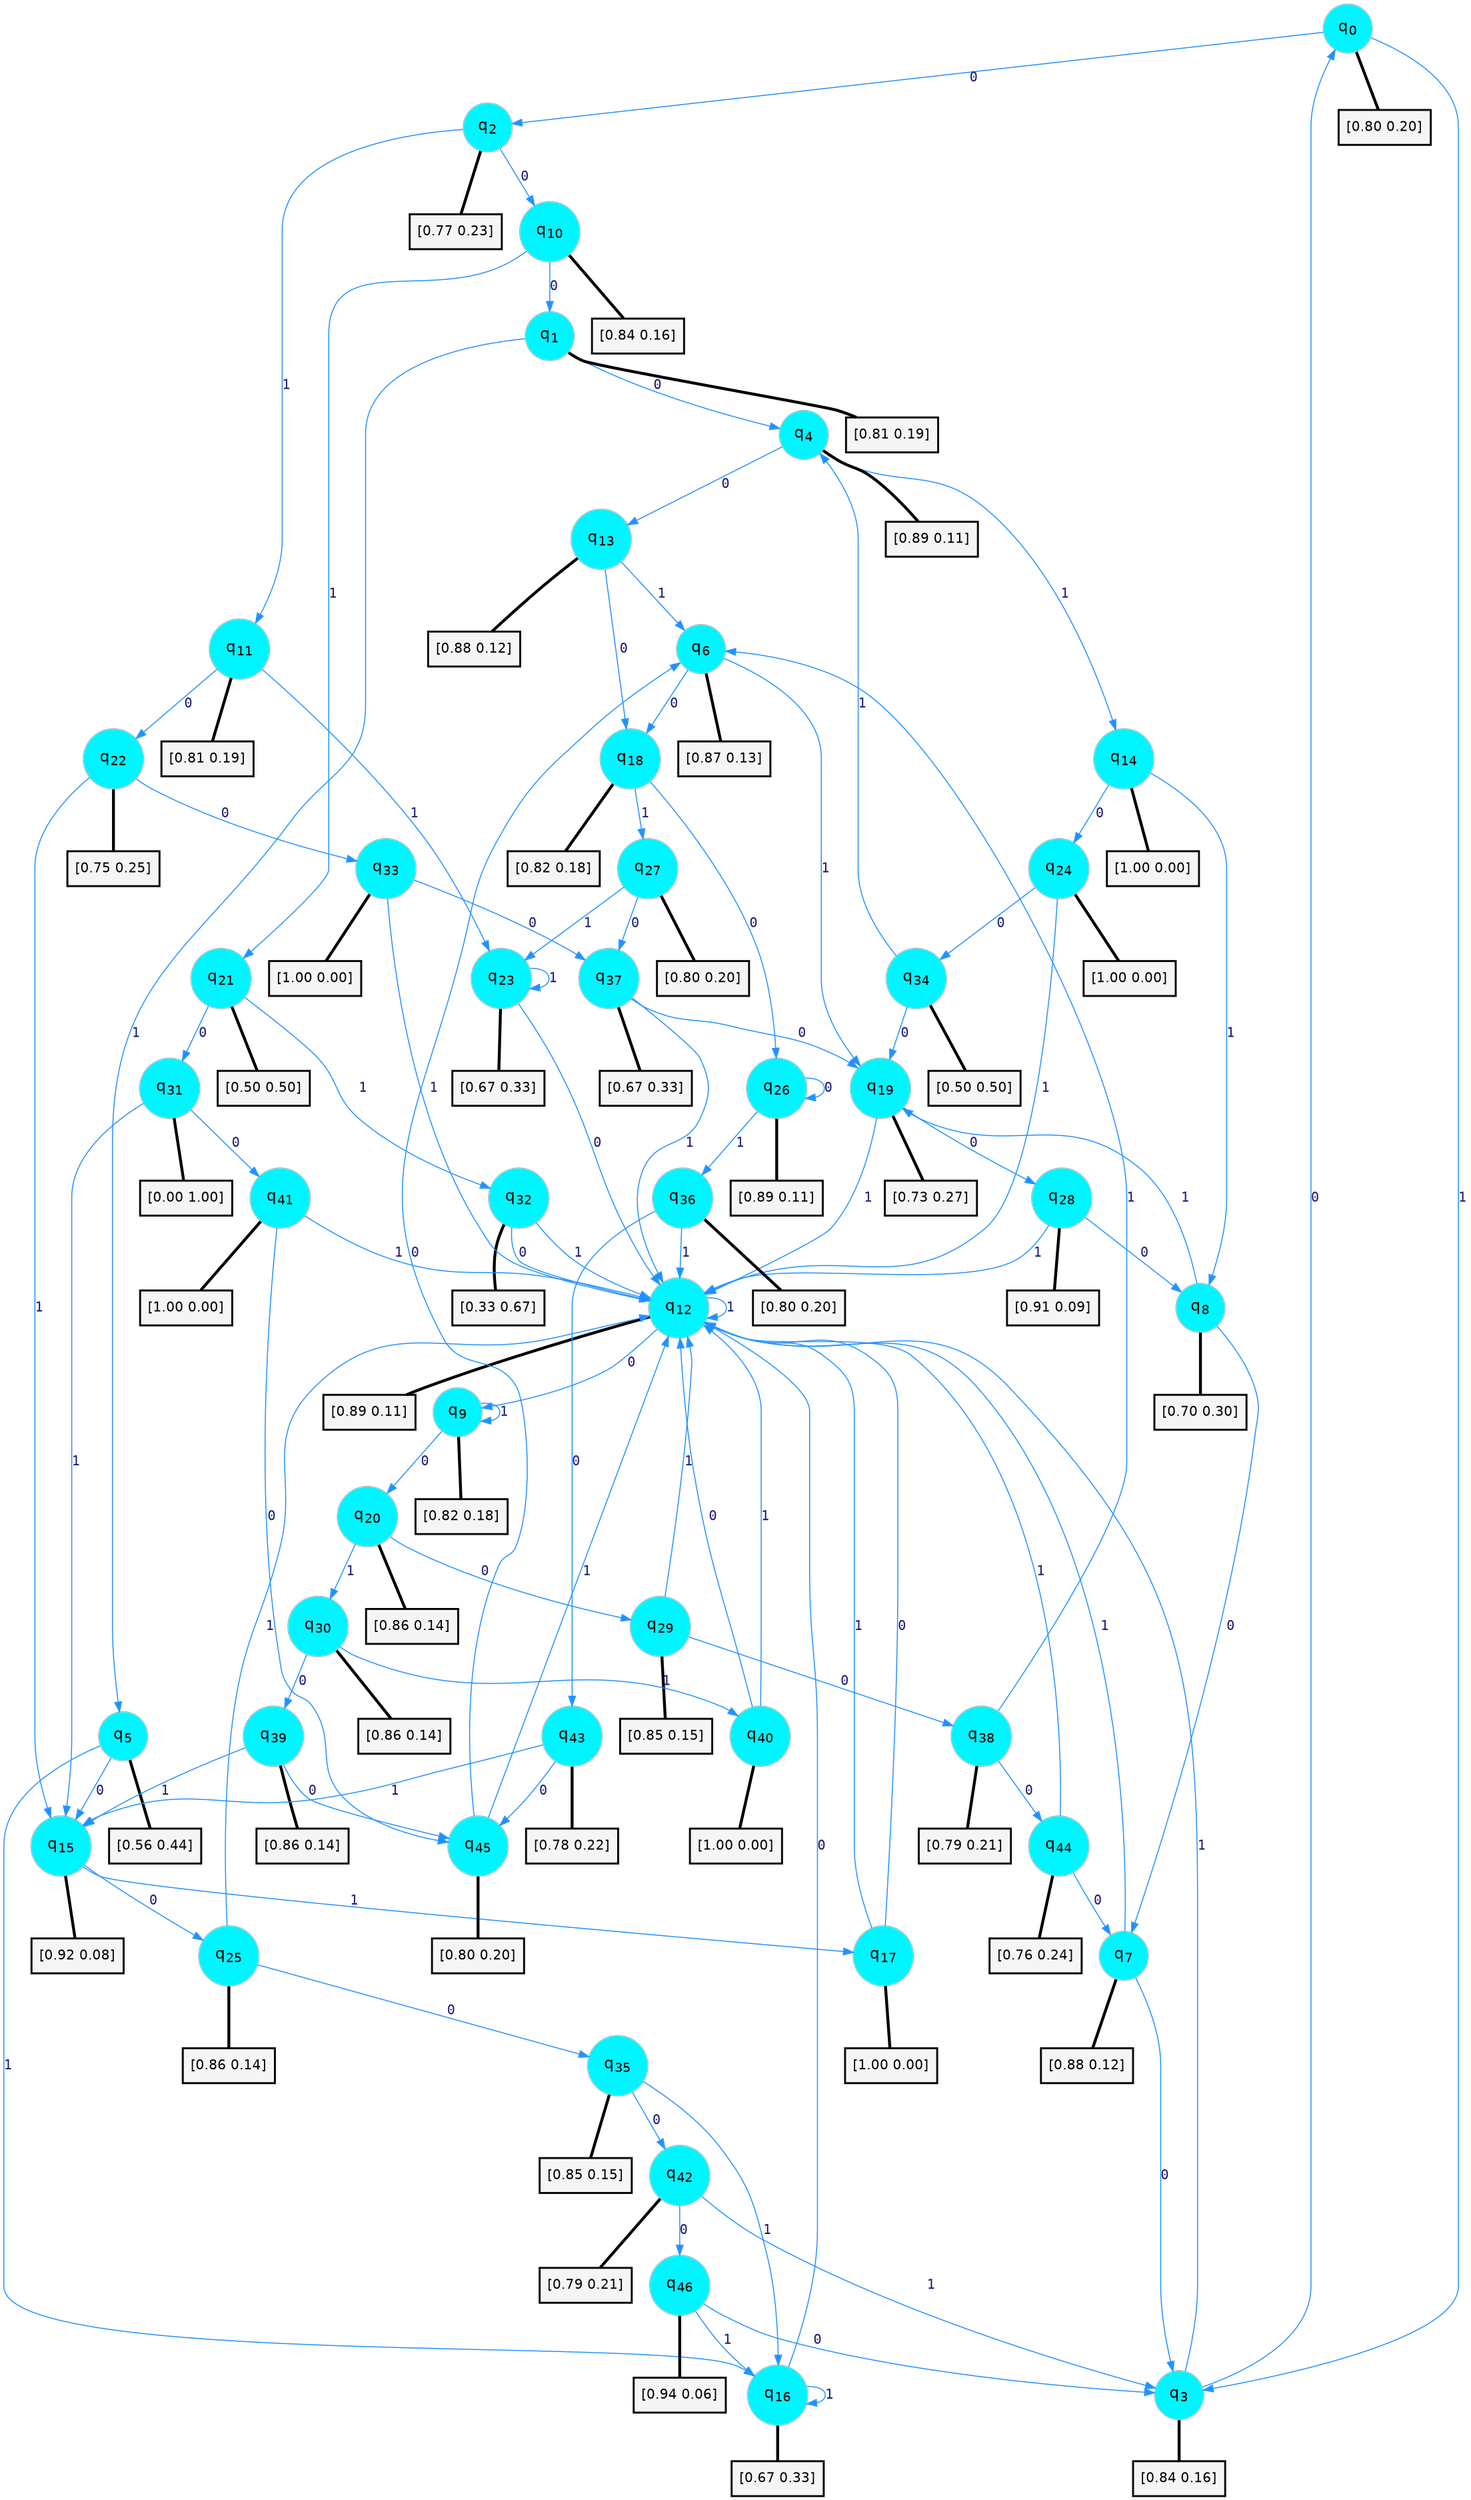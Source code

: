 digraph G {
graph [
bgcolor=transparent, dpi=300, rankdir=TD, size="40,25"];
node [
color=gray, fillcolor=turquoise1, fontcolor=black, fontname=Helvetica, fontsize=16, fontweight=bold, shape=circle, style=filled];
edge [
arrowsize=1, color=dodgerblue1, fontcolor=midnightblue, fontname=courier, fontweight=bold, penwidth=1, style=solid, weight=20];
0[label=<q<SUB>0</SUB>>];
1[label=<q<SUB>1</SUB>>];
2[label=<q<SUB>2</SUB>>];
3[label=<q<SUB>3</SUB>>];
4[label=<q<SUB>4</SUB>>];
5[label=<q<SUB>5</SUB>>];
6[label=<q<SUB>6</SUB>>];
7[label=<q<SUB>7</SUB>>];
8[label=<q<SUB>8</SUB>>];
9[label=<q<SUB>9</SUB>>];
10[label=<q<SUB>10</SUB>>];
11[label=<q<SUB>11</SUB>>];
12[label=<q<SUB>12</SUB>>];
13[label=<q<SUB>13</SUB>>];
14[label=<q<SUB>14</SUB>>];
15[label=<q<SUB>15</SUB>>];
16[label=<q<SUB>16</SUB>>];
17[label=<q<SUB>17</SUB>>];
18[label=<q<SUB>18</SUB>>];
19[label=<q<SUB>19</SUB>>];
20[label=<q<SUB>20</SUB>>];
21[label=<q<SUB>21</SUB>>];
22[label=<q<SUB>22</SUB>>];
23[label=<q<SUB>23</SUB>>];
24[label=<q<SUB>24</SUB>>];
25[label=<q<SUB>25</SUB>>];
26[label=<q<SUB>26</SUB>>];
27[label=<q<SUB>27</SUB>>];
28[label=<q<SUB>28</SUB>>];
29[label=<q<SUB>29</SUB>>];
30[label=<q<SUB>30</SUB>>];
31[label=<q<SUB>31</SUB>>];
32[label=<q<SUB>32</SUB>>];
33[label=<q<SUB>33</SUB>>];
34[label=<q<SUB>34</SUB>>];
35[label=<q<SUB>35</SUB>>];
36[label=<q<SUB>36</SUB>>];
37[label=<q<SUB>37</SUB>>];
38[label=<q<SUB>38</SUB>>];
39[label=<q<SUB>39</SUB>>];
40[label=<q<SUB>40</SUB>>];
41[label=<q<SUB>41</SUB>>];
42[label=<q<SUB>42</SUB>>];
43[label=<q<SUB>43</SUB>>];
44[label=<q<SUB>44</SUB>>];
45[label=<q<SUB>45</SUB>>];
46[label=<q<SUB>46</SUB>>];
47[label="[0.80 0.20]", shape=box,fontcolor=black, fontname=Helvetica, fontsize=14, penwidth=2, fillcolor=whitesmoke,color=black];
48[label="[0.81 0.19]", shape=box,fontcolor=black, fontname=Helvetica, fontsize=14, penwidth=2, fillcolor=whitesmoke,color=black];
49[label="[0.77 0.23]", shape=box,fontcolor=black, fontname=Helvetica, fontsize=14, penwidth=2, fillcolor=whitesmoke,color=black];
50[label="[0.84 0.16]", shape=box,fontcolor=black, fontname=Helvetica, fontsize=14, penwidth=2, fillcolor=whitesmoke,color=black];
51[label="[0.89 0.11]", shape=box,fontcolor=black, fontname=Helvetica, fontsize=14, penwidth=2, fillcolor=whitesmoke,color=black];
52[label="[0.56 0.44]", shape=box,fontcolor=black, fontname=Helvetica, fontsize=14, penwidth=2, fillcolor=whitesmoke,color=black];
53[label="[0.87 0.13]", shape=box,fontcolor=black, fontname=Helvetica, fontsize=14, penwidth=2, fillcolor=whitesmoke,color=black];
54[label="[0.88 0.12]", shape=box,fontcolor=black, fontname=Helvetica, fontsize=14, penwidth=2, fillcolor=whitesmoke,color=black];
55[label="[0.70 0.30]", shape=box,fontcolor=black, fontname=Helvetica, fontsize=14, penwidth=2, fillcolor=whitesmoke,color=black];
56[label="[0.82 0.18]", shape=box,fontcolor=black, fontname=Helvetica, fontsize=14, penwidth=2, fillcolor=whitesmoke,color=black];
57[label="[0.84 0.16]", shape=box,fontcolor=black, fontname=Helvetica, fontsize=14, penwidth=2, fillcolor=whitesmoke,color=black];
58[label="[0.81 0.19]", shape=box,fontcolor=black, fontname=Helvetica, fontsize=14, penwidth=2, fillcolor=whitesmoke,color=black];
59[label="[0.89 0.11]", shape=box,fontcolor=black, fontname=Helvetica, fontsize=14, penwidth=2, fillcolor=whitesmoke,color=black];
60[label="[0.88 0.12]", shape=box,fontcolor=black, fontname=Helvetica, fontsize=14, penwidth=2, fillcolor=whitesmoke,color=black];
61[label="[1.00 0.00]", shape=box,fontcolor=black, fontname=Helvetica, fontsize=14, penwidth=2, fillcolor=whitesmoke,color=black];
62[label="[0.92 0.08]", shape=box,fontcolor=black, fontname=Helvetica, fontsize=14, penwidth=2, fillcolor=whitesmoke,color=black];
63[label="[0.67 0.33]", shape=box,fontcolor=black, fontname=Helvetica, fontsize=14, penwidth=2, fillcolor=whitesmoke,color=black];
64[label="[1.00 0.00]", shape=box,fontcolor=black, fontname=Helvetica, fontsize=14, penwidth=2, fillcolor=whitesmoke,color=black];
65[label="[0.82 0.18]", shape=box,fontcolor=black, fontname=Helvetica, fontsize=14, penwidth=2, fillcolor=whitesmoke,color=black];
66[label="[0.73 0.27]", shape=box,fontcolor=black, fontname=Helvetica, fontsize=14, penwidth=2, fillcolor=whitesmoke,color=black];
67[label="[0.86 0.14]", shape=box,fontcolor=black, fontname=Helvetica, fontsize=14, penwidth=2, fillcolor=whitesmoke,color=black];
68[label="[0.50 0.50]", shape=box,fontcolor=black, fontname=Helvetica, fontsize=14, penwidth=2, fillcolor=whitesmoke,color=black];
69[label="[0.75 0.25]", shape=box,fontcolor=black, fontname=Helvetica, fontsize=14, penwidth=2, fillcolor=whitesmoke,color=black];
70[label="[0.67 0.33]", shape=box,fontcolor=black, fontname=Helvetica, fontsize=14, penwidth=2, fillcolor=whitesmoke,color=black];
71[label="[1.00 0.00]", shape=box,fontcolor=black, fontname=Helvetica, fontsize=14, penwidth=2, fillcolor=whitesmoke,color=black];
72[label="[0.86 0.14]", shape=box,fontcolor=black, fontname=Helvetica, fontsize=14, penwidth=2, fillcolor=whitesmoke,color=black];
73[label="[0.89 0.11]", shape=box,fontcolor=black, fontname=Helvetica, fontsize=14, penwidth=2, fillcolor=whitesmoke,color=black];
74[label="[0.80 0.20]", shape=box,fontcolor=black, fontname=Helvetica, fontsize=14, penwidth=2, fillcolor=whitesmoke,color=black];
75[label="[0.91 0.09]", shape=box,fontcolor=black, fontname=Helvetica, fontsize=14, penwidth=2, fillcolor=whitesmoke,color=black];
76[label="[0.85 0.15]", shape=box,fontcolor=black, fontname=Helvetica, fontsize=14, penwidth=2, fillcolor=whitesmoke,color=black];
77[label="[0.86 0.14]", shape=box,fontcolor=black, fontname=Helvetica, fontsize=14, penwidth=2, fillcolor=whitesmoke,color=black];
78[label="[0.00 1.00]", shape=box,fontcolor=black, fontname=Helvetica, fontsize=14, penwidth=2, fillcolor=whitesmoke,color=black];
79[label="[0.33 0.67]", shape=box,fontcolor=black, fontname=Helvetica, fontsize=14, penwidth=2, fillcolor=whitesmoke,color=black];
80[label="[1.00 0.00]", shape=box,fontcolor=black, fontname=Helvetica, fontsize=14, penwidth=2, fillcolor=whitesmoke,color=black];
81[label="[0.50 0.50]", shape=box,fontcolor=black, fontname=Helvetica, fontsize=14, penwidth=2, fillcolor=whitesmoke,color=black];
82[label="[0.85 0.15]", shape=box,fontcolor=black, fontname=Helvetica, fontsize=14, penwidth=2, fillcolor=whitesmoke,color=black];
83[label="[0.80 0.20]", shape=box,fontcolor=black, fontname=Helvetica, fontsize=14, penwidth=2, fillcolor=whitesmoke,color=black];
84[label="[0.67 0.33]", shape=box,fontcolor=black, fontname=Helvetica, fontsize=14, penwidth=2, fillcolor=whitesmoke,color=black];
85[label="[0.79 0.21]", shape=box,fontcolor=black, fontname=Helvetica, fontsize=14, penwidth=2, fillcolor=whitesmoke,color=black];
86[label="[0.86 0.14]", shape=box,fontcolor=black, fontname=Helvetica, fontsize=14, penwidth=2, fillcolor=whitesmoke,color=black];
87[label="[1.00 0.00]", shape=box,fontcolor=black, fontname=Helvetica, fontsize=14, penwidth=2, fillcolor=whitesmoke,color=black];
88[label="[1.00 0.00]", shape=box,fontcolor=black, fontname=Helvetica, fontsize=14, penwidth=2, fillcolor=whitesmoke,color=black];
89[label="[0.79 0.21]", shape=box,fontcolor=black, fontname=Helvetica, fontsize=14, penwidth=2, fillcolor=whitesmoke,color=black];
90[label="[0.78 0.22]", shape=box,fontcolor=black, fontname=Helvetica, fontsize=14, penwidth=2, fillcolor=whitesmoke,color=black];
91[label="[0.76 0.24]", shape=box,fontcolor=black, fontname=Helvetica, fontsize=14, penwidth=2, fillcolor=whitesmoke,color=black];
92[label="[0.80 0.20]", shape=box,fontcolor=black, fontname=Helvetica, fontsize=14, penwidth=2, fillcolor=whitesmoke,color=black];
93[label="[0.94 0.06]", shape=box,fontcolor=black, fontname=Helvetica, fontsize=14, penwidth=2, fillcolor=whitesmoke,color=black];
0->2 [label=0];
0->3 [label=1];
0->47 [arrowhead=none, penwidth=3,color=black];
1->4 [label=0];
1->5 [label=1];
1->48 [arrowhead=none, penwidth=3,color=black];
2->10 [label=0];
2->11 [label=1];
2->49 [arrowhead=none, penwidth=3,color=black];
3->0 [label=0];
3->12 [label=1];
3->50 [arrowhead=none, penwidth=3,color=black];
4->13 [label=0];
4->14 [label=1];
4->51 [arrowhead=none, penwidth=3,color=black];
5->15 [label=0];
5->16 [label=1];
5->52 [arrowhead=none, penwidth=3,color=black];
6->18 [label=0];
6->19 [label=1];
6->53 [arrowhead=none, penwidth=3,color=black];
7->3 [label=0];
7->12 [label=1];
7->54 [arrowhead=none, penwidth=3,color=black];
8->7 [label=0];
8->19 [label=1];
8->55 [arrowhead=none, penwidth=3,color=black];
9->20 [label=0];
9->9 [label=1];
9->56 [arrowhead=none, penwidth=3,color=black];
10->1 [label=0];
10->21 [label=1];
10->57 [arrowhead=none, penwidth=3,color=black];
11->22 [label=0];
11->23 [label=1];
11->58 [arrowhead=none, penwidth=3,color=black];
12->9 [label=0];
12->12 [label=1];
12->59 [arrowhead=none, penwidth=3,color=black];
13->18 [label=0];
13->6 [label=1];
13->60 [arrowhead=none, penwidth=3,color=black];
14->24 [label=0];
14->8 [label=1];
14->61 [arrowhead=none, penwidth=3,color=black];
15->25 [label=0];
15->17 [label=1];
15->62 [arrowhead=none, penwidth=3,color=black];
16->12 [label=0];
16->16 [label=1];
16->63 [arrowhead=none, penwidth=3,color=black];
17->12 [label=0];
17->12 [label=1];
17->64 [arrowhead=none, penwidth=3,color=black];
18->26 [label=0];
18->27 [label=1];
18->65 [arrowhead=none, penwidth=3,color=black];
19->28 [label=0];
19->12 [label=1];
19->66 [arrowhead=none, penwidth=3,color=black];
20->29 [label=0];
20->30 [label=1];
20->67 [arrowhead=none, penwidth=3,color=black];
21->31 [label=0];
21->32 [label=1];
21->68 [arrowhead=none, penwidth=3,color=black];
22->33 [label=0];
22->15 [label=1];
22->69 [arrowhead=none, penwidth=3,color=black];
23->12 [label=0];
23->23 [label=1];
23->70 [arrowhead=none, penwidth=3,color=black];
24->34 [label=0];
24->12 [label=1];
24->71 [arrowhead=none, penwidth=3,color=black];
25->35 [label=0];
25->12 [label=1];
25->72 [arrowhead=none, penwidth=3,color=black];
26->26 [label=0];
26->36 [label=1];
26->73 [arrowhead=none, penwidth=3,color=black];
27->37 [label=0];
27->23 [label=1];
27->74 [arrowhead=none, penwidth=3,color=black];
28->8 [label=0];
28->12 [label=1];
28->75 [arrowhead=none, penwidth=3,color=black];
29->38 [label=0];
29->12 [label=1];
29->76 [arrowhead=none, penwidth=3,color=black];
30->39 [label=0];
30->40 [label=1];
30->77 [arrowhead=none, penwidth=3,color=black];
31->41 [label=0];
31->15 [label=1];
31->78 [arrowhead=none, penwidth=3,color=black];
32->12 [label=0];
32->12 [label=1];
32->79 [arrowhead=none, penwidth=3,color=black];
33->37 [label=0];
33->12 [label=1];
33->80 [arrowhead=none, penwidth=3,color=black];
34->19 [label=0];
34->4 [label=1];
34->81 [arrowhead=none, penwidth=3,color=black];
35->42 [label=0];
35->16 [label=1];
35->82 [arrowhead=none, penwidth=3,color=black];
36->43 [label=0];
36->12 [label=1];
36->83 [arrowhead=none, penwidth=3,color=black];
37->19 [label=0];
37->12 [label=1];
37->84 [arrowhead=none, penwidth=3,color=black];
38->44 [label=0];
38->6 [label=1];
38->85 [arrowhead=none, penwidth=3,color=black];
39->45 [label=0];
39->15 [label=1];
39->86 [arrowhead=none, penwidth=3,color=black];
40->12 [label=0];
40->12 [label=1];
40->87 [arrowhead=none, penwidth=3,color=black];
41->45 [label=0];
41->12 [label=1];
41->88 [arrowhead=none, penwidth=3,color=black];
42->46 [label=0];
42->3 [label=1];
42->89 [arrowhead=none, penwidth=3,color=black];
43->45 [label=0];
43->15 [label=1];
43->90 [arrowhead=none, penwidth=3,color=black];
44->7 [label=0];
44->12 [label=1];
44->91 [arrowhead=none, penwidth=3,color=black];
45->6 [label=0];
45->12 [label=1];
45->92 [arrowhead=none, penwidth=3,color=black];
46->3 [label=0];
46->16 [label=1];
46->93 [arrowhead=none, penwidth=3,color=black];
}
